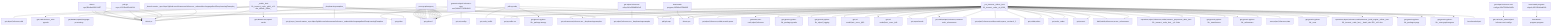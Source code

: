 graph TD
    app-mlperf-inference,d775cac873ee4231_(_nvidia,_bert-99,_tensorrt,_cuda,_valid,_r4.1-dev_default,_offline_) --> detect,os
    app-mlperf-inference,d775cac873ee4231_(_nvidia,_bert-99,_tensorrt,_cuda,_valid,_r4.1-dev_default,_offline_) --> get,sys-utils-cm
    app-mlperf-inference,d775cac873ee4231_(_nvidia,_bert-99,_tensorrt,_cuda,_valid,_r4.1-dev_default,_offline_) --> get,python
    get-mlperf-inference-src,4b57186581024797_(_deeplearningexamples_) --> detect,os
    get-mlperf-inference-src,4b57186581024797_(_deeplearningexamples_) --> get,python3
    get-git-repo,ed603e7292974f10_(_branch.master,_repo.https://github.com/mlcommons/inference,_submodules.language/bert/DeepLearningExamples_) --> detect,os
    get-mlperf-inference-src,4b57186581024797_(_deeplearningexamples_) --> get,git,repo,_branch.master,_repo.https://github.com/mlcommons/inference,_submodules.language/bert/DeepLearningExamples
    app-mlperf-inference,d775cac873ee4231_(_nvidia,_bert-99,_tensorrt,_cuda,_valid,_r4.1-dev_default,_offline_) --> get,mlcommons,inference,src,_deeplearningexamples
    pull-git-repo,c23132ed65c4421d --> detect,os
    app-mlperf-inference,d775cac873ee4231_(_nvidia,_bert-99,_tensorrt,_cuda,_valid,_r4.1-dev_default,_offline_) --> pull,git,repo
    get-mlperf-inference-utils,e341e5f86d8342e5 --> get,mlperf,inference,src,_deeplearningexamples
    app-mlperf-inference,d775cac873ee4231_(_nvidia,_bert-99,_tensorrt,_cuda,_valid,_r4.1-dev_default,_offline_) --> get,mlperf,inference,utils
    get-cuda-devices,7a3ede4d3558427a_(_with-pycuda_) --> get,cuda,_toolkit
    get-cuda-devices,7a3ede4d3558427a_(_with-pycuda_) --> get,python3
    get-generic-python-lib,94b62a682bc44791_(_package.pycuda_) --> get,python3
    get-cuda-devices,7a3ede4d3558427a_(_with-pycuda_) --> get,generic-python-lib,_package.pycuda
    get-generic-python-lib,94b62a682bc44791_(_package.numpy_) --> get,python3
    get-cuda-devices,7a3ede4d3558427a_(_with-pycuda_) --> get,generic-python-lib,_package.numpy
    app-mlperf-inference,d775cac873ee4231_(_nvidia,_bert-99,_tensorrt,_cuda,_valid,_r4.1-dev_default,_offline_) --> get,cuda-devices,_with-pycuda
    app-mlperf-inference,d775cac873ee4231_(_nvidia,_bert-99,_tensorrt,_cuda,_valid,_r4.1-dev_default,_offline_) --> get,dataset,squad,language-processing
    app-mlperf-inference,d775cac873ee4231_(_nvidia,_bert-99,_tensorrt,_cuda,_valid,_r4.1-dev_default,_offline_) --> get,dataset-aux,squad-vocab
    app-mlperf-inference-nvidia,bc3b17fb430f4732_(_run_harness,_offline,_bert-99,_tensorrt,_cuda,_rtx_4090_) --> detect,os
    detect-cpu,586c8a43320142f7 --> detect,os
    app-mlperf-inference-nvidia,bc3b17fb430f4732_(_run_harness,_offline,_bert-99,_tensorrt,_cuda,_rtx_4090_) --> detect,cpu
    app-mlperf-inference-nvidia,bc3b17fb430f4732_(_run_harness,_offline,_bert-99,_tensorrt,_cuda,_rtx_4090_) --> get,sys-utils-cm
    app-mlperf-inference-nvidia,bc3b17fb430f4732_(_run_harness,_offline,_bert-99,_tensorrt,_cuda,_rtx_4090_) --> get,mlperf,inference,nvidia,scratch,space
    get-generic-python-lib,94b62a682bc44791_(_mlperf_logging_) --> get,python3
    app-mlperf-inference-nvidia,bc3b17fb430f4732_(_run_harness,_offline,_bert-99,_tensorrt,_cuda,_rtx_4090_) --> get,generic-python-lib,_mlperf_logging
    app-mlperf-inference-nvidia,bc3b17fb430f4732_(_run_harness,_offline,_bert-99,_tensorrt,_cuda,_rtx_4090_) --> get,ml-model,bert,_onnx,_fp32
    app-mlperf-inference-nvidia,bc3b17fb430f4732_(_run_harness,_offline,_bert-99,_tensorrt,_cuda,_rtx_4090_) --> get,ml-model,bert,_onnx,_int8
    app-mlperf-inference-nvidia,bc3b17fb430f4732_(_run_harness,_offline,_bert-99,_tensorrt,_cuda,_rtx_4090_) --> get,squad-vocab
    app-mlperf-inference-nvidia,bc3b17fb430f4732_(_run_harness,_offline,_bert-99,_tensorrt,_cuda,_rtx_4090_) --> get,mlcommons,inference,src,_deeplearningexamples
    app-mlperf-inference-nvidia,bc3b17fb430f4732_(_run_harness,_offline,_bert-99,_tensorrt,_cuda,_rtx_4090_) --> get,nvidia,mlperf,inference,common-code,_mlcommons
    pull-git-repo,c23132ed65c4421d --> detect,os
    app-mlperf-inference-nvidia,bc3b17fb430f4732_(_run_harness,_offline,_bert-99,_tensorrt,_cuda,_rtx_4090_) --> pull,git,repo
    generate-mlperf-inference-user-conf,3af4475745964b93 --> detect,os
    detect-cpu,586c8a43320142f7 --> detect,os
    generate-mlperf-inference-user-conf,3af4475745964b93 --> detect,cpu
    generate-mlperf-inference-user-conf,3af4475745964b93 --> get,python
    generate-mlperf-inference-user-conf,3af4475745964b93 --> get,mlcommons,inference,src,_deeplearningexamples
    get-mlperf-inference-sut-configs,c2fbf72009e2445b --> get,cache,dir,_name.mlperf-inference-sut-configs
    generate-mlperf-inference-user-conf,3af4475745964b93 --> get,sut,configs
    app-mlperf-inference-nvidia,bc3b17fb430f4732_(_run_harness,_offline,_bert-99,_tensorrt,_cuda,_rtx_4090_) --> generate,user-conf,mlperf,inference
    get-generic-python-lib,94b62a682bc44791_(_package.pycuda_) --> get,python3
    app-mlperf-inference-nvidia,bc3b17fb430f4732_(_run_harness,_offline,_bert-99,_tensorrt,_cuda,_rtx_4090_) --> get,generic-python-lib,_package.pycuda
    app-mlperf-inference-nvidia,bc3b17fb430f4732_(_run_harness,_offline,_bert-99,_tensorrt,_cuda,_rtx_4090_) --> get,nvidia,mitten
    app-mlperf-inference-nvidia,bc3b17fb430f4732_(_run_harness,_offline,_bert-99,_tensorrt,_cuda,_rtx_4090_) --> get,cuda,_cudnn
    app-mlperf-inference-nvidia,bc3b17fb430f4732_(_run_harness,_offline,_bert-99,_tensorrt,_cuda,_rtx_4090_) --> get,tensorrt
    app-mlperf-inference-nvidia,bc3b17fb430f4732_(_run_harness,_offline,_bert-99,_tensorrt,_cuda,_rtx_4090_) --> build,nvidia,inference,server,_mlcommons
    app-mlperf-inference-nvidia,bc3b17fb430f4732_(_build_engine,_offline,_bert-99,_tensorrt,_cuda,_bert_,_batch_size.256,_v4.1-dev_) --> detect,os
    detect-cpu,586c8a43320142f7 --> detect,os
    app-mlperf-inference-nvidia,bc3b17fb430f4732_(_build_engine,_offline,_bert-99,_tensorrt,_cuda,_bert_,_batch_size.256,_v4.1-dev_) --> detect,cpu
    app-mlperf-inference-nvidia,bc3b17fb430f4732_(_build_engine,_offline,_bert-99,_tensorrt,_cuda,_bert_,_batch_size.256,_v4.1-dev_) --> get,sys-utils-cm
    app-mlperf-inference-nvidia,bc3b17fb430f4732_(_build_engine,_offline,_bert-99,_tensorrt,_cuda,_bert_,_batch_size.256,_v4.1-dev_) --> get,mlperf,inference,nvidia,scratch,space,_version.4_0
    get-generic-python-lib,94b62a682bc44791_(_mlperf_logging_) --> get,python3
    app-mlperf-inference-nvidia,bc3b17fb430f4732_(_build_engine,_offline,_bert-99,_tensorrt,_cuda,_bert_,_batch_size.256,_v4.1-dev_) --> get,generic-python-lib,_mlperf_logging
    app-mlperf-inference-nvidia,bc3b17fb430f4732_(_build_engine,_offline,_bert-99,_tensorrt,_cuda,_bert_,_batch_size.256,_v4.1-dev_) --> get,ml-model,bert,_onnx,_fp32
    app-mlperf-inference-nvidia,bc3b17fb430f4732_(_build_engine,_offline,_bert-99,_tensorrt,_cuda,_bert_,_batch_size.256,_v4.1-dev_) --> get,ml-model,bert,_onnx,_int8
    app-mlperf-inference-nvidia,bc3b17fb430f4732_(_build_engine,_offline,_bert-99,_tensorrt,_cuda,_bert_,_batch_size.256,_v4.1-dev_) --> get,squad-vocab
    app-mlperf-inference-nvidia,bc3b17fb430f4732_(_build_engine,_offline,_bert-99,_tensorrt,_cuda,_bert_,_batch_size.256,_v4.1-dev_) --> get,mlcommons,inference,src,_deeplearningexamples
    app-mlperf-inference-nvidia,bc3b17fb430f4732_(_build_engine,_offline,_bert-99,_tensorrt,_cuda,_bert_,_batch_size.256,_v4.1-dev_) --> get,nvidia,mlperf,inference,common-code,_mlcommons
    pull-git-repo,c23132ed65c4421d --> detect,os
    app-mlperf-inference-nvidia,bc3b17fb430f4732_(_build_engine,_offline,_bert-99,_tensorrt,_cuda,_bert_,_batch_size.256,_v4.1-dev_) --> pull,git,repo
    get-generic-python-lib,94b62a682bc44791_(_package.pycuda_) --> get,python3
    app-mlperf-inference-nvidia,bc3b17fb430f4732_(_build_engine,_offline,_bert-99,_tensorrt,_cuda,_bert_,_batch_size.256,_v4.1-dev_) --> get,generic-python-lib,_package.pycuda
    app-mlperf-inference-nvidia,bc3b17fb430f4732_(_build_engine,_offline,_bert-99,_tensorrt,_cuda,_bert_,_batch_size.256,_v4.1-dev_) --> get,nvidia,mitten
    app-mlperf-inference-nvidia,bc3b17fb430f4732_(_build_engine,_offline,_bert-99,_tensorrt,_cuda,_bert_,_batch_size.256,_v4.1-dev_) --> get,cuda,_cudnn
    app-mlperf-inference-nvidia,bc3b17fb430f4732_(_build_engine,_offline,_bert-99,_tensorrt,_cuda,_bert_,_batch_size.256,_v4.1-dev_) --> get,tensorrt
    app-mlperf-inference-nvidia,bc3b17fb430f4732_(_build_engine,_offline,_bert-99,_tensorrt,_cuda,_bert_,_batch_size.256,_v4.1-dev_) --> build,nvidia,inference,server,_mlcommons
    app-mlperf-inference-nvidia,bc3b17fb430f4732_(_build_engine,_offline,_bert-99,_tensorrt,_cuda,_bert_,_batch_size.256,_v4.1-dev_) --> reproduce,mlperf,inference,nvidia,harness,_preprocess_data,_bert-99,_tensorrt,_cuda,_bert_,_v4.1-dev
    get-generic-python-lib,94b62a682bc44791_(_transformers_) --> get,python3
    app-mlperf-inference-nvidia,bc3b17fb430f4732_(_build_engine,_offline,_bert-99,_tensorrt,_cuda,_bert_,_batch_size.256,_v4.1-dev_) --> get,generic-python-lib,_transformers
    get-generic-python-lib,94b62a682bc44791_(_safetensors_) --> get,python3
    app-mlperf-inference-nvidia,bc3b17fb430f4732_(_build_engine,_offline,_bert-99,_tensorrt,_cuda,_bert_,_batch_size.256,_v4.1-dev_) --> get,generic-python-lib,_safetensors
    get-generic-python-lib,94b62a682bc44791_(_onnx_) --> get,python3
    app-mlperf-inference-nvidia,bc3b17fb430f4732_(_build_engine,_offline,_bert-99,_tensorrt,_cuda,_bert_,_batch_size.256,_v4.1-dev_) --> get,generic-python-lib,_onnx
    get-generic-python-lib,94b62a682bc44791_(_package.sympy_) --> get,python3
    app-mlperf-inference-nvidia,bc3b17fb430f4732_(_build_engine,_offline,_bert-99,_tensorrt,_cuda,_bert_,_batch_size.256,_v4.1-dev_) --> get,generic-python-lib,_package.sympy
    get-generic-python-lib,94b62a682bc44791_(_onnx-graphsurgeon_) --> get,python3
    app-mlperf-inference-nvidia,bc3b17fb430f4732_(_build_engine,_offline,_bert-99,_tensorrt,_cuda,_bert_,_batch_size.256,_v4.1-dev_) --> get,generic-python-lib,_onnx-graphsurgeon
    app-mlperf-inference-nvidia,bc3b17fb430f4732_(_build_engine,_offline,_bert-99,_tensorrt,_cuda,_bert_,_batch_size.256,_v4.1-dev_) --> save,mlperf,inference,state
    app-mlperf-inference-nvidia,bc3b17fb430f4732_(_run_harness,_offline,_bert-99,_tensorrt,_cuda,_rtx_4090_) --> reproduce,mlperf,inference,nvidia,harness,_build_engine,_offline,_bert-99,_tensorrt,_cuda,_bert_,_batch_size.256,_v4.1-dev
    app-mlperf-inference-nvidia,bc3b17fb430f4732_(_run_harness,_offline,_bert-99,_tensorrt,_cuda,_rtx_4090_) --> reproduce,mlperf,inference,nvidia,harness,_preprocess_data,_bert-99,_tensorrt,_cuda,_bert_,_v4.1-dev
    get-generic-python-lib,94b62a682bc44791_(_transformers_) --> get,python3
    app-mlperf-inference-nvidia,bc3b17fb430f4732_(_run_harness,_offline,_bert-99,_tensorrt,_cuda,_rtx_4090_) --> get,generic-python-lib,_transformers
    get-generic-python-lib,94b62a682bc44791_(_safetensors_) --> get,python3
    app-mlperf-inference-nvidia,bc3b17fb430f4732_(_run_harness,_offline,_bert-99,_tensorrt,_cuda,_rtx_4090_) --> get,generic-python-lib,_safetensors
    get-generic-python-lib,94b62a682bc44791_(_onnx_) --> get,python3
    app-mlperf-inference-nvidia,bc3b17fb430f4732_(_run_harness,_offline,_bert-99,_tensorrt,_cuda,_rtx_4090_) --> get,generic-python-lib,_onnx
    get-generic-python-lib,94b62a682bc44791_(_package.sympy_) --> get,python3
    app-mlperf-inference-nvidia,bc3b17fb430f4732_(_run_harness,_offline,_bert-99,_tensorrt,_cuda,_rtx_4090_) --> get,generic-python-lib,_package.sympy
    get-generic-python-lib,94b62a682bc44791_(_onnx-graphsurgeon_) --> get,python3
    app-mlperf-inference-nvidia,bc3b17fb430f4732_(_run_harness,_offline,_bert-99,_tensorrt,_cuda,_rtx_4090_) --> get,generic-python-lib,_onnx-graphsurgeon
    detect-cpu,586c8a43320142f7 --> detect,os
    benchmark-program,19f369ef47084895 --> detect,cpu
    benchmark-program-mlperf,cfff0132a8aa4018 --> benchmark-program,program
    app-mlperf-inference-nvidia,bc3b17fb430f4732_(_run_harness,_offline,_bert-99,_tensorrt,_cuda,_rtx_4090_) --> benchmark-mlperf
